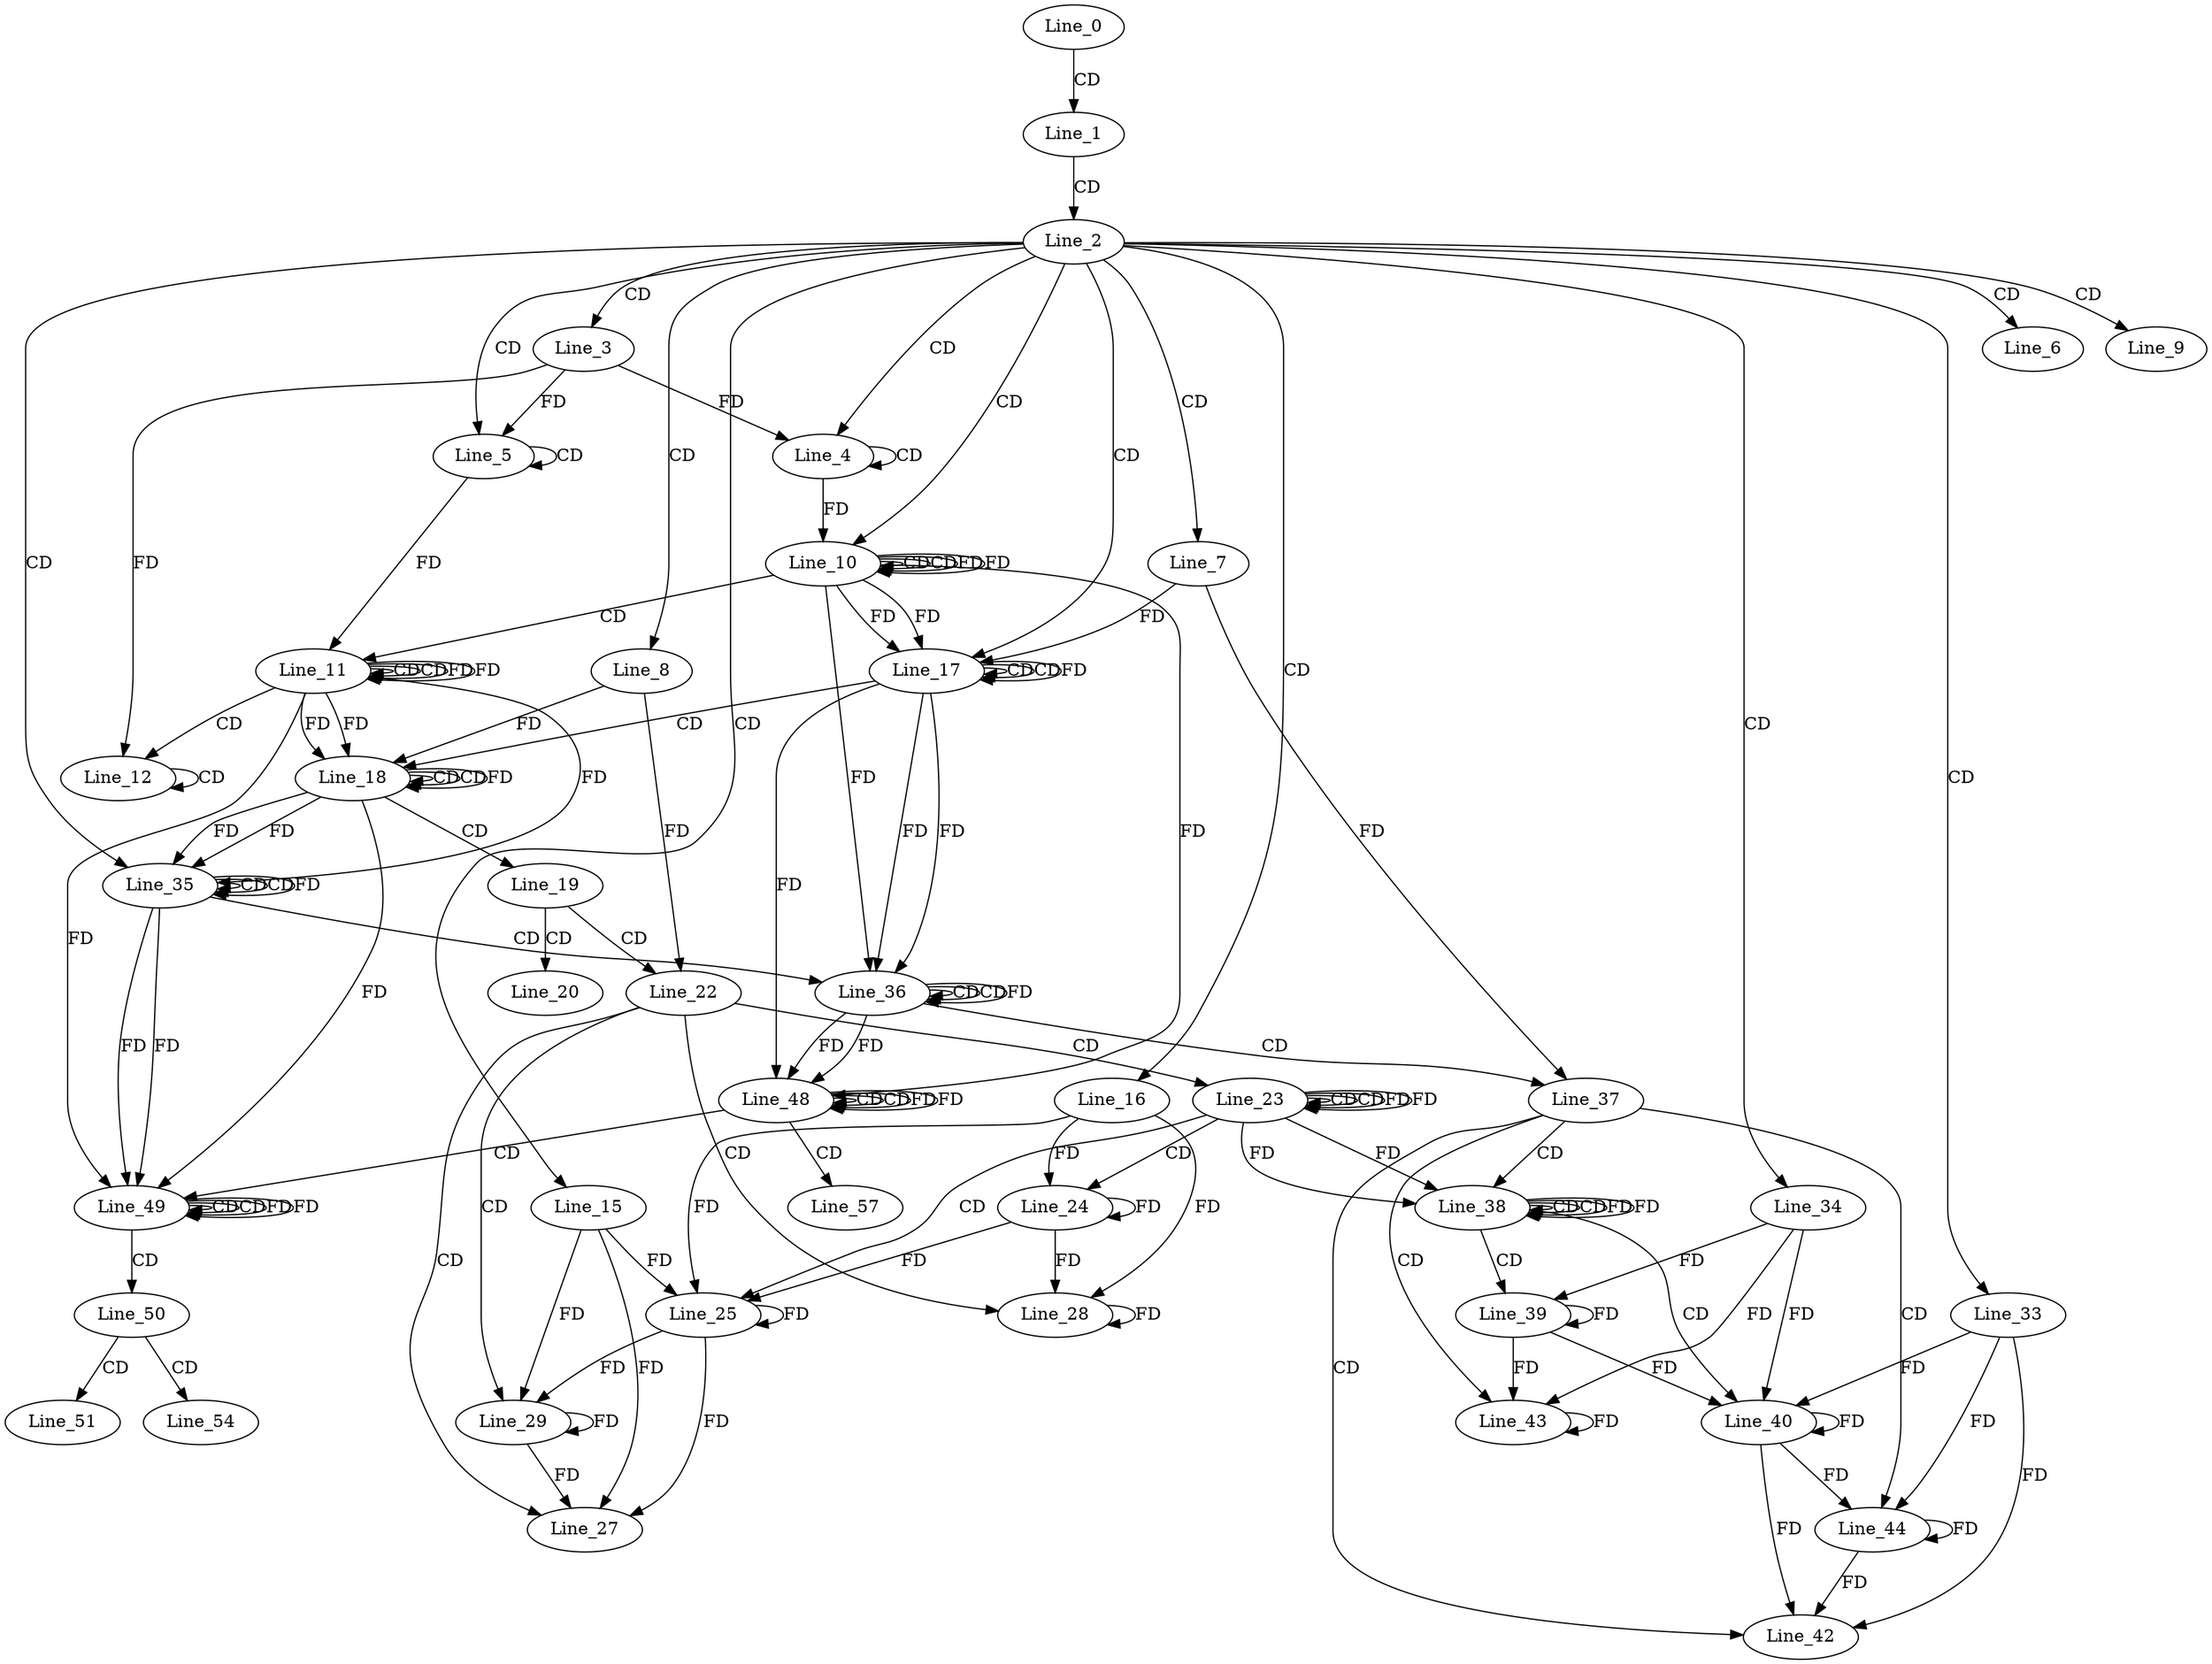 digraph G {
  Line_0;
  Line_1;
  Line_2;
  Line_3;
  Line_4;
  Line_4;
  Line_5;
  Line_5;
  Line_6;
  Line_7;
  Line_8;
  Line_9;
  Line_10;
  Line_10;
  Line_10;
  Line_11;
  Line_11;
  Line_11;
  Line_12;
  Line_12;
  Line_15;
  Line_16;
  Line_17;
  Line_17;
  Line_17;
  Line_18;
  Line_18;
  Line_18;
  Line_19;
  Line_20;
  Line_22;
  Line_23;
  Line_23;
  Line_23;
  Line_24;
  Line_25;
  Line_27;
  Line_28;
  Line_29;
  Line_33;
  Line_34;
  Line_35;
  Line_35;
  Line_35;
  Line_36;
  Line_36;
  Line_36;
  Line_37;
  Line_38;
  Line_38;
  Line_38;
  Line_39;
  Line_40;
  Line_42;
  Line_43;
  Line_44;
  Line_48;
  Line_48;
  Line_48;
  Line_49;
  Line_49;
  Line_49;
  Line_50;
  Line_51;
  Line_54;
  Line_57;
  Line_0 -> Line_1 [ label="CD" ];
  Line_1 -> Line_2 [ label="CD" ];
  Line_2 -> Line_3 [ label="CD" ];
  Line_2 -> Line_4 [ label="CD" ];
  Line_4 -> Line_4 [ label="CD" ];
  Line_3 -> Line_4 [ label="FD" ];
  Line_2 -> Line_5 [ label="CD" ];
  Line_5 -> Line_5 [ label="CD" ];
  Line_3 -> Line_5 [ label="FD" ];
  Line_2 -> Line_6 [ label="CD" ];
  Line_2 -> Line_7 [ label="CD" ];
  Line_2 -> Line_8 [ label="CD" ];
  Line_2 -> Line_9 [ label="CD" ];
  Line_2 -> Line_10 [ label="CD" ];
  Line_10 -> Line_10 [ label="CD" ];
  Line_4 -> Line_10 [ label="FD" ];
  Line_10 -> Line_10 [ label="CD" ];
  Line_10 -> Line_10 [ label="FD" ];
  Line_10 -> Line_11 [ label="CD" ];
  Line_11 -> Line_11 [ label="CD" ];
  Line_5 -> Line_11 [ label="FD" ];
  Line_11 -> Line_11 [ label="CD" ];
  Line_11 -> Line_11 [ label="FD" ];
  Line_11 -> Line_12 [ label="CD" ];
  Line_12 -> Line_12 [ label="CD" ];
  Line_3 -> Line_12 [ label="FD" ];
  Line_2 -> Line_15 [ label="CD" ];
  Line_2 -> Line_16 [ label="CD" ];
  Line_2 -> Line_17 [ label="CD" ];
  Line_17 -> Line_17 [ label="CD" ];
  Line_10 -> Line_17 [ label="FD" ];
  Line_7 -> Line_17 [ label="FD" ];
  Line_17 -> Line_17 [ label="CD" ];
  Line_17 -> Line_17 [ label="FD" ];
  Line_10 -> Line_17 [ label="FD" ];
  Line_17 -> Line_18 [ label="CD" ];
  Line_18 -> Line_18 [ label="CD" ];
  Line_11 -> Line_18 [ label="FD" ];
  Line_8 -> Line_18 [ label="FD" ];
  Line_18 -> Line_18 [ label="CD" ];
  Line_18 -> Line_18 [ label="FD" ];
  Line_11 -> Line_18 [ label="FD" ];
  Line_18 -> Line_19 [ label="CD" ];
  Line_19 -> Line_20 [ label="CD" ];
  Line_19 -> Line_22 [ label="CD" ];
  Line_8 -> Line_22 [ label="FD" ];
  Line_22 -> Line_23 [ label="CD" ];
  Line_23 -> Line_23 [ label="CD" ];
  Line_23 -> Line_23 [ label="CD" ];
  Line_23 -> Line_23 [ label="FD" ];
  Line_23 -> Line_24 [ label="CD" ];
  Line_24 -> Line_24 [ label="FD" ];
  Line_16 -> Line_24 [ label="FD" ];
  Line_23 -> Line_25 [ label="CD" ];
  Line_25 -> Line_25 [ label="FD" ];
  Line_15 -> Line_25 [ label="FD" ];
  Line_24 -> Line_25 [ label="FD" ];
  Line_16 -> Line_25 [ label="FD" ];
  Line_22 -> Line_27 [ label="CD" ];
  Line_25 -> Line_27 [ label="FD" ];
  Line_15 -> Line_27 [ label="FD" ];
  Line_22 -> Line_28 [ label="CD" ];
  Line_24 -> Line_28 [ label="FD" ];
  Line_28 -> Line_28 [ label="FD" ];
  Line_16 -> Line_28 [ label="FD" ];
  Line_22 -> Line_29 [ label="CD" ];
  Line_25 -> Line_29 [ label="FD" ];
  Line_29 -> Line_29 [ label="FD" ];
  Line_15 -> Line_29 [ label="FD" ];
  Line_2 -> Line_33 [ label="CD" ];
  Line_2 -> Line_34 [ label="CD" ];
  Line_2 -> Line_35 [ label="CD" ];
  Line_35 -> Line_35 [ label="CD" ];
  Line_18 -> Line_35 [ label="FD" ];
  Line_35 -> Line_35 [ label="CD" ];
  Line_35 -> Line_35 [ label="FD" ];
  Line_18 -> Line_35 [ label="FD" ];
  Line_11 -> Line_35 [ label="FD" ];
  Line_35 -> Line_36 [ label="CD" ];
  Line_36 -> Line_36 [ label="CD" ];
  Line_17 -> Line_36 [ label="FD" ];
  Line_36 -> Line_36 [ label="CD" ];
  Line_36 -> Line_36 [ label="FD" ];
  Line_17 -> Line_36 [ label="FD" ];
  Line_10 -> Line_36 [ label="FD" ];
  Line_36 -> Line_37 [ label="CD" ];
  Line_7 -> Line_37 [ label="FD" ];
  Line_37 -> Line_38 [ label="CD" ];
  Line_38 -> Line_38 [ label="CD" ];
  Line_23 -> Line_38 [ label="FD" ];
  Line_38 -> Line_38 [ label="CD" ];
  Line_38 -> Line_38 [ label="FD" ];
  Line_23 -> Line_38 [ label="FD" ];
  Line_38 -> Line_39 [ label="CD" ];
  Line_39 -> Line_39 [ label="FD" ];
  Line_34 -> Line_39 [ label="FD" ];
  Line_38 -> Line_40 [ label="CD" ];
  Line_40 -> Line_40 [ label="FD" ];
  Line_33 -> Line_40 [ label="FD" ];
  Line_39 -> Line_40 [ label="FD" ];
  Line_34 -> Line_40 [ label="FD" ];
  Line_37 -> Line_42 [ label="CD" ];
  Line_40 -> Line_42 [ label="FD" ];
  Line_33 -> Line_42 [ label="FD" ];
  Line_37 -> Line_43 [ label="CD" ];
  Line_39 -> Line_43 [ label="FD" ];
  Line_43 -> Line_43 [ label="FD" ];
  Line_34 -> Line_43 [ label="FD" ];
  Line_37 -> Line_44 [ label="CD" ];
  Line_40 -> Line_44 [ label="FD" ];
  Line_44 -> Line_44 [ label="FD" ];
  Line_33 -> Line_44 [ label="FD" ];
  Line_48 -> Line_48 [ label="CD" ];
  Line_36 -> Line_48 [ label="FD" ];
  Line_48 -> Line_48 [ label="CD" ];
  Line_48 -> Line_48 [ label="FD" ];
  Line_36 -> Line_48 [ label="FD" ];
  Line_17 -> Line_48 [ label="FD" ];
  Line_10 -> Line_48 [ label="FD" ];
  Line_48 -> Line_49 [ label="CD" ];
  Line_49 -> Line_49 [ label="CD" ];
  Line_35 -> Line_49 [ label="FD" ];
  Line_49 -> Line_49 [ label="CD" ];
  Line_49 -> Line_49 [ label="FD" ];
  Line_35 -> Line_49 [ label="FD" ];
  Line_18 -> Line_49 [ label="FD" ];
  Line_11 -> Line_49 [ label="FD" ];
  Line_49 -> Line_50 [ label="CD" ];
  Line_50 -> Line_51 [ label="CD" ];
  Line_50 -> Line_54 [ label="CD" ];
  Line_48 -> Line_57 [ label="CD" ];
  Line_10 -> Line_10 [ label="FD" ];
  Line_11 -> Line_11 [ label="FD" ];
  Line_29 -> Line_27 [ label="FD" ];
  Line_23 -> Line_23 [ label="FD" ];
  Line_44 -> Line_42 [ label="FD" ];
  Line_38 -> Line_38 [ label="FD" ];
  Line_48 -> Line_48 [ label="FD" ];
  Line_49 -> Line_49 [ label="FD" ];
}
